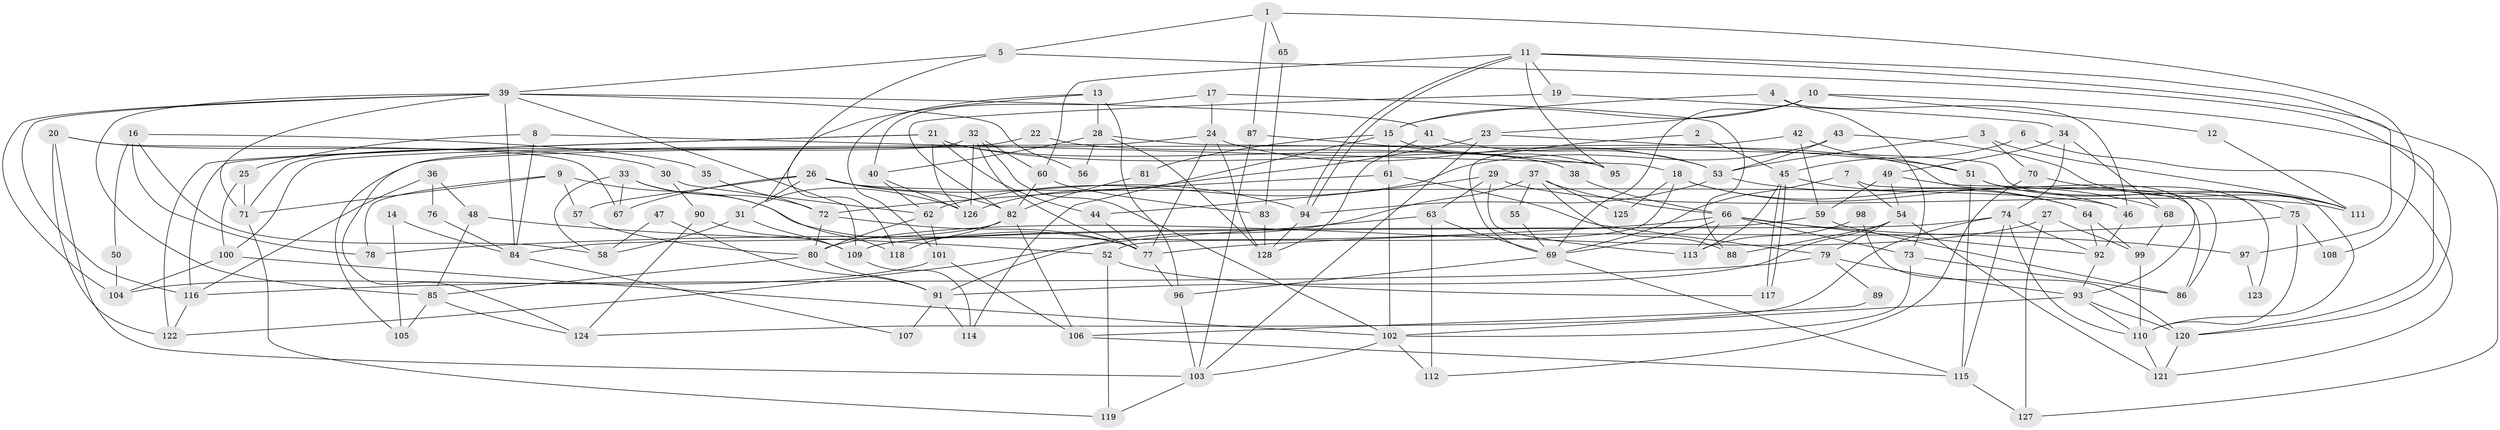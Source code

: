 // Generated by graph-tools (version 1.1) at 2025/51/03/09/25 04:51:25]
// undirected, 128 vertices, 256 edges
graph export_dot {
graph [start="1"]
  node [color=gray90,style=filled];
  1;
  2;
  3;
  4;
  5;
  6;
  7;
  8;
  9;
  10;
  11;
  12;
  13;
  14;
  15;
  16;
  17;
  18;
  19;
  20;
  21;
  22;
  23;
  24;
  25;
  26;
  27;
  28;
  29;
  30;
  31;
  32;
  33;
  34;
  35;
  36;
  37;
  38;
  39;
  40;
  41;
  42;
  43;
  44;
  45;
  46;
  47;
  48;
  49;
  50;
  51;
  52;
  53;
  54;
  55;
  56;
  57;
  58;
  59;
  60;
  61;
  62;
  63;
  64;
  65;
  66;
  67;
  68;
  69;
  70;
  71;
  72;
  73;
  74;
  75;
  76;
  77;
  78;
  79;
  80;
  81;
  82;
  83;
  84;
  85;
  86;
  87;
  88;
  89;
  90;
  91;
  92;
  93;
  94;
  95;
  96;
  97;
  98;
  99;
  100;
  101;
  102;
  103;
  104;
  105;
  106;
  107;
  108;
  109;
  110;
  111;
  112;
  113;
  114;
  115;
  116;
  117;
  118;
  119;
  120;
  121;
  122;
  123;
  124;
  125;
  126;
  127;
  128;
  1 -- 87;
  1 -- 5;
  1 -- 65;
  1 -- 108;
  2 -- 45;
  2 -- 69;
  3 -- 53;
  3 -- 111;
  3 -- 70;
  4 -- 46;
  4 -- 15;
  4 -- 73;
  5 -- 39;
  5 -- 126;
  5 -- 120;
  6 -- 121;
  6 -- 45;
  7 -- 54;
  7 -- 86;
  7 -- 69;
  8 -- 25;
  8 -- 18;
  8 -- 84;
  9 -- 77;
  9 -- 57;
  9 -- 71;
  9 -- 78;
  10 -- 120;
  10 -- 69;
  10 -- 12;
  10 -- 15;
  10 -- 23;
  11 -- 94;
  11 -- 94;
  11 -- 60;
  11 -- 19;
  11 -- 95;
  11 -- 97;
  11 -- 127;
  12 -- 111;
  13 -- 101;
  13 -- 96;
  13 -- 28;
  13 -- 118;
  14 -- 84;
  14 -- 105;
  15 -- 114;
  15 -- 61;
  15 -- 81;
  15 -- 95;
  16 -- 58;
  16 -- 78;
  16 -- 35;
  16 -- 50;
  17 -- 40;
  17 -- 24;
  17 -- 88;
  18 -- 68;
  18 -- 64;
  18 -- 52;
  18 -- 125;
  19 -- 34;
  19 -- 82;
  20 -- 103;
  20 -- 122;
  20 -- 30;
  20 -- 67;
  21 -- 126;
  21 -- 93;
  21 -- 38;
  21 -- 44;
  21 -- 116;
  21 -- 122;
  22 -- 124;
  22 -- 38;
  23 -- 51;
  23 -- 103;
  23 -- 126;
  24 -- 77;
  24 -- 128;
  24 -- 53;
  24 -- 100;
  25 -- 71;
  25 -- 100;
  26 -- 94;
  26 -- 82;
  26 -- 31;
  26 -- 46;
  26 -- 57;
  26 -- 67;
  27 -- 99;
  27 -- 127;
  27 -- 80;
  28 -- 40;
  28 -- 56;
  28 -- 110;
  28 -- 128;
  29 -- 111;
  29 -- 44;
  29 -- 63;
  29 -- 113;
  30 -- 90;
  30 -- 62;
  31 -- 109;
  31 -- 58;
  32 -- 102;
  32 -- 71;
  32 -- 60;
  32 -- 77;
  32 -- 126;
  33 -- 67;
  33 -- 72;
  33 -- 58;
  33 -- 118;
  34 -- 74;
  34 -- 49;
  34 -- 68;
  35 -- 72;
  36 -- 116;
  36 -- 48;
  36 -- 76;
  37 -- 66;
  37 -- 88;
  37 -- 55;
  37 -- 91;
  37 -- 125;
  38 -- 66;
  39 -- 84;
  39 -- 116;
  39 -- 41;
  39 -- 56;
  39 -- 71;
  39 -- 85;
  39 -- 104;
  39 -- 109;
  40 -- 62;
  40 -- 126;
  41 -- 128;
  41 -- 53;
  42 -- 59;
  42 -- 51;
  42 -- 105;
  43 -- 62;
  43 -- 53;
  43 -- 111;
  44 -- 77;
  45 -- 117;
  45 -- 117;
  45 -- 113;
  45 -- 46;
  46 -- 92;
  47 -- 58;
  47 -- 91;
  48 -- 85;
  48 -- 52;
  49 -- 54;
  49 -- 86;
  49 -- 59;
  50 -- 104;
  51 -- 115;
  51 -- 75;
  51 -- 123;
  52 -- 119;
  52 -- 117;
  53 -- 64;
  53 -- 94;
  54 -- 91;
  54 -- 121;
  54 -- 79;
  54 -- 88;
  55 -- 69;
  57 -- 80;
  59 -- 109;
  59 -- 86;
  60 -- 82;
  60 -- 83;
  61 -- 79;
  61 -- 72;
  61 -- 102;
  62 -- 80;
  62 -- 101;
  63 -- 69;
  63 -- 112;
  63 -- 122;
  64 -- 92;
  64 -- 99;
  65 -- 83;
  66 -- 69;
  66 -- 73;
  66 -- 78;
  66 -- 92;
  66 -- 97;
  66 -- 113;
  68 -- 99;
  69 -- 115;
  69 -- 96;
  70 -- 112;
  70 -- 111;
  71 -- 119;
  72 -- 77;
  72 -- 80;
  73 -- 102;
  73 -- 86;
  74 -- 110;
  74 -- 92;
  74 -- 109;
  74 -- 115;
  74 -- 124;
  75 -- 77;
  75 -- 110;
  75 -- 108;
  76 -- 84;
  77 -- 96;
  79 -- 116;
  79 -- 89;
  79 -- 93;
  80 -- 85;
  80 -- 91;
  81 -- 82;
  82 -- 118;
  82 -- 84;
  82 -- 106;
  83 -- 128;
  84 -- 107;
  85 -- 105;
  85 -- 124;
  87 -- 103;
  87 -- 95;
  89 -- 106;
  90 -- 124;
  90 -- 109;
  91 -- 107;
  91 -- 114;
  92 -- 93;
  93 -- 102;
  93 -- 110;
  93 -- 120;
  94 -- 128;
  96 -- 103;
  97 -- 123;
  98 -- 120;
  98 -- 113;
  99 -- 110;
  100 -- 102;
  100 -- 104;
  101 -- 104;
  101 -- 106;
  102 -- 103;
  102 -- 112;
  103 -- 119;
  106 -- 115;
  109 -- 114;
  110 -- 121;
  115 -- 127;
  116 -- 122;
  120 -- 121;
}

